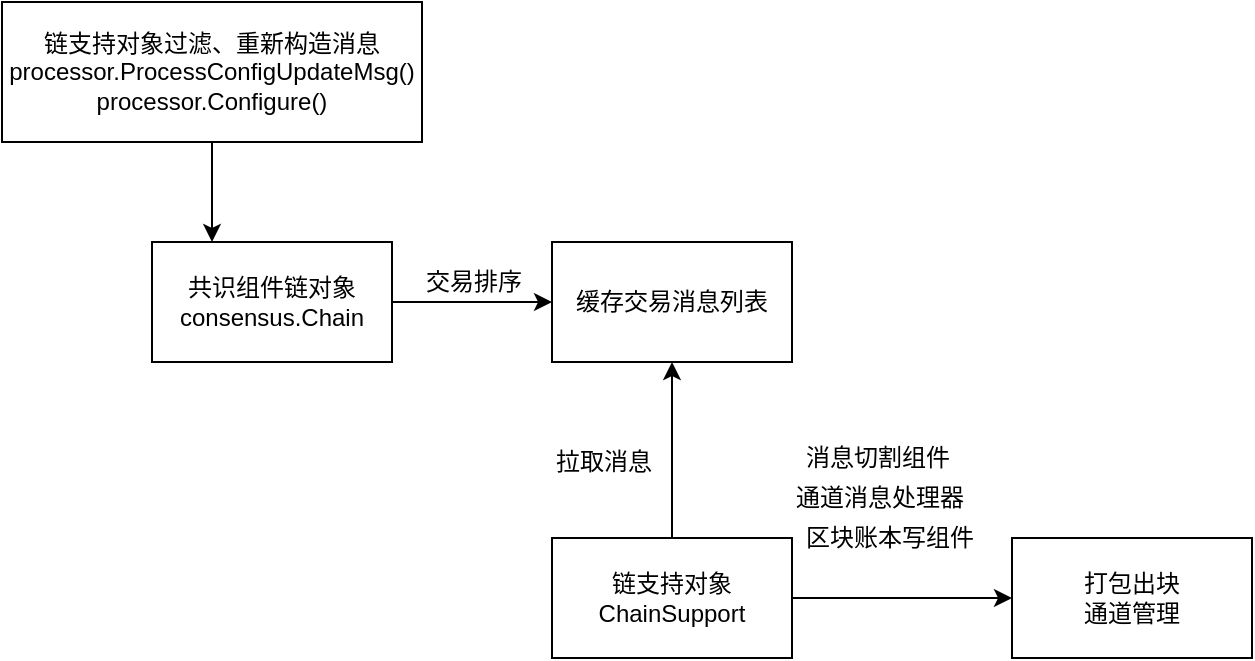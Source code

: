 <mxfile version="11.1.4" type="github"><diagram id="TXvlcgbZTwHjlEh8Zj7b" name="Page-1"><mxGraphModel dx="946" dy="585" grid="1" gridSize="10" guides="1" tooltips="1" connect="1" arrows="1" fold="1" page="1" pageScale="1" pageWidth="827" pageHeight="1169" math="0" shadow="0"><root><mxCell id="0"/><mxCell id="1" parent="0"/><mxCell id="rdOsN_oxraGXKXz43IGB-3" value="" style="edgeStyle=orthogonalEdgeStyle;rounded=0;orthogonalLoop=1;jettySize=auto;html=1;" edge="1" parent="1" source="rdOsN_oxraGXKXz43IGB-1" target="rdOsN_oxraGXKXz43IGB-2"><mxGeometry relative="1" as="geometry"/></mxCell><mxCell id="rdOsN_oxraGXKXz43IGB-1" value="共识组件链对象&lt;br&gt;consensus.Chain" style="rounded=0;whiteSpace=wrap;html=1;" vertex="1" parent="1"><mxGeometry x="205" y="220" width="120" height="60" as="geometry"/></mxCell><mxCell id="rdOsN_oxraGXKXz43IGB-2" value="缓存交易消息列表" style="rounded=0;whiteSpace=wrap;html=1;" vertex="1" parent="1"><mxGeometry x="405" y="220" width="120" height="60" as="geometry"/></mxCell><mxCell id="rdOsN_oxraGXKXz43IGB-8" value="" style="edgeStyle=orthogonalEdgeStyle;rounded=0;orthogonalLoop=1;jettySize=auto;html=1;" edge="1" parent="1" source="rdOsN_oxraGXKXz43IGB-5" target="rdOsN_oxraGXKXz43IGB-7"><mxGeometry relative="1" as="geometry"/></mxCell><mxCell id="rdOsN_oxraGXKXz43IGB-12" style="edgeStyle=orthogonalEdgeStyle;rounded=0;orthogonalLoop=1;jettySize=auto;html=1;exitX=0.5;exitY=0;exitDx=0;exitDy=0;entryX=0.5;entryY=1;entryDx=0;entryDy=0;" edge="1" parent="1" source="rdOsN_oxraGXKXz43IGB-5" target="rdOsN_oxraGXKXz43IGB-2"><mxGeometry relative="1" as="geometry"/></mxCell><mxCell id="rdOsN_oxraGXKXz43IGB-5" value="链支持对象&lt;br&gt;ChainSupport" style="rounded=0;whiteSpace=wrap;html=1;" vertex="1" parent="1"><mxGeometry x="405" y="368" width="120" height="60" as="geometry"/></mxCell><mxCell id="rdOsN_oxraGXKXz43IGB-7" value="打包出块&lt;br&gt;通道管理" style="rounded=0;whiteSpace=wrap;html=1;" vertex="1" parent="1"><mxGeometry x="635" y="368" width="120" height="60" as="geometry"/></mxCell><mxCell id="rdOsN_oxraGXKXz43IGB-4" value="交易排序" style="text;html=1;resizable=0;points=[];autosize=1;align=left;verticalAlign=top;spacingTop=-4;" vertex="1" parent="1"><mxGeometry x="340" y="230" width="60" height="20" as="geometry"/></mxCell><mxCell id="rdOsN_oxraGXKXz43IGB-9" value="消息切割组件" style="text;html=1;resizable=0;points=[];autosize=1;align=left;verticalAlign=top;spacingTop=-4;" vertex="1" parent="1"><mxGeometry x="530" y="318" width="90" height="20" as="geometry"/></mxCell><mxCell id="rdOsN_oxraGXKXz43IGB-10" value="通道消息处理器" style="text;html=1;resizable=0;points=[];autosize=1;align=left;verticalAlign=top;spacingTop=-4;" vertex="1" parent="1"><mxGeometry x="525" y="338" width="100" height="20" as="geometry"/></mxCell><mxCell id="rdOsN_oxraGXKXz43IGB-11" value="&lt;font style=&quot;font-size: 12px&quot;&gt;区块账本写组件&lt;/font&gt;" style="text;html=1;resizable=0;points=[];autosize=1;align=left;verticalAlign=top;spacingTop=-4;" vertex="1" parent="1"><mxGeometry x="530" y="358" width="100" height="20" as="geometry"/></mxCell><mxCell id="rdOsN_oxraGXKXz43IGB-13" value="拉取消息" style="text;html=1;resizable=0;points=[];autosize=1;align=left;verticalAlign=top;spacingTop=-4;" vertex="1" parent="1"><mxGeometry x="405" y="320" width="60" height="20" as="geometry"/></mxCell><mxCell id="rdOsN_oxraGXKXz43IGB-56" style="edgeStyle=orthogonalEdgeStyle;rounded=0;orthogonalLoop=1;jettySize=auto;html=1;exitX=0.5;exitY=1;exitDx=0;exitDy=0;entryX=0.25;entryY=0;entryDx=0;entryDy=0;" edge="1" parent="1" source="rdOsN_oxraGXKXz43IGB-55" target="rdOsN_oxraGXKXz43IGB-1"><mxGeometry relative="1" as="geometry"/></mxCell><mxCell id="rdOsN_oxraGXKXz43IGB-55" value="链支持对象过滤、重新构造消息&lt;br&gt;processor.ProcessConfigUpdateMsg()&lt;br&gt;processor.Configure()" style="rounded=0;whiteSpace=wrap;html=1;" vertex="1" parent="1"><mxGeometry x="130" y="100" width="210" height="70" as="geometry"/></mxCell></root></mxGraphModel></diagram></mxfile>